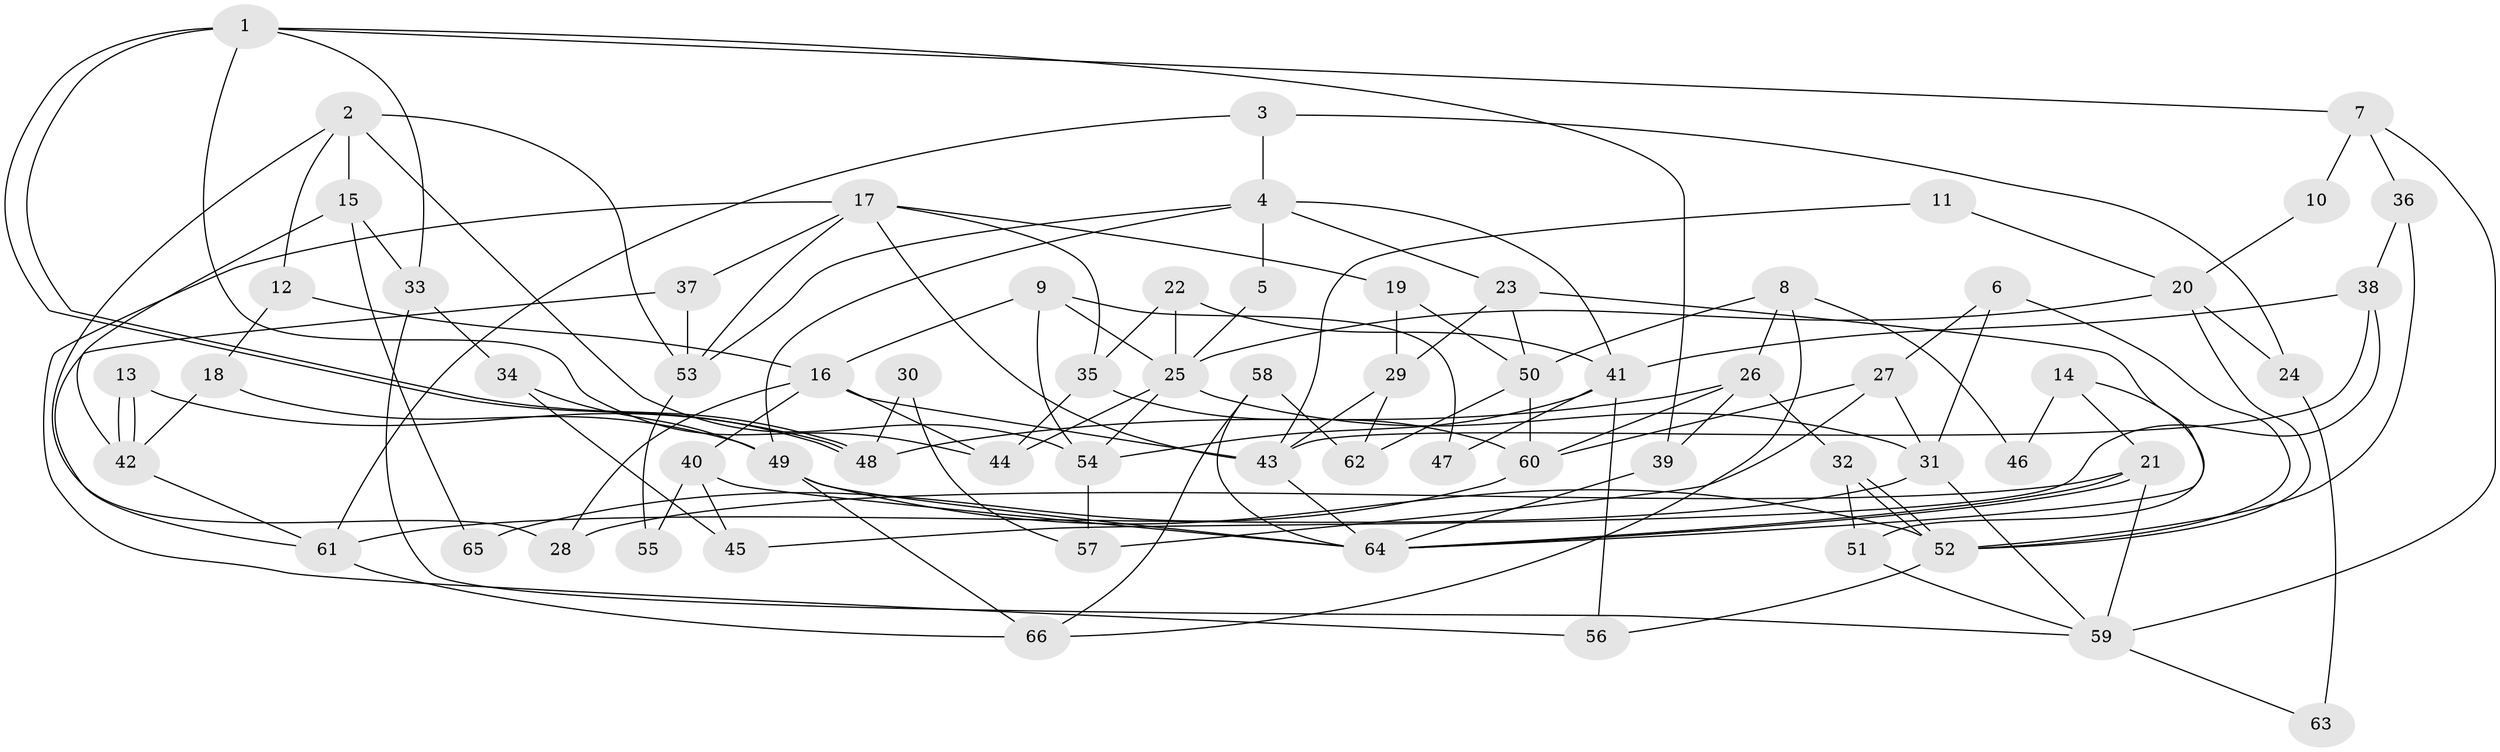 // Generated by graph-tools (version 1.1) at 2025/15/03/09/25 04:15:07]
// undirected, 66 vertices, 132 edges
graph export_dot {
graph [start="1"]
  node [color=gray90,style=filled];
  1;
  2;
  3;
  4;
  5;
  6;
  7;
  8;
  9;
  10;
  11;
  12;
  13;
  14;
  15;
  16;
  17;
  18;
  19;
  20;
  21;
  22;
  23;
  24;
  25;
  26;
  27;
  28;
  29;
  30;
  31;
  32;
  33;
  34;
  35;
  36;
  37;
  38;
  39;
  40;
  41;
  42;
  43;
  44;
  45;
  46;
  47;
  48;
  49;
  50;
  51;
  52;
  53;
  54;
  55;
  56;
  57;
  58;
  59;
  60;
  61;
  62;
  63;
  64;
  65;
  66;
  1 -- 44;
  1 -- 48;
  1 -- 48;
  1 -- 7;
  1 -- 33;
  1 -- 39;
  2 -- 54;
  2 -- 12;
  2 -- 15;
  2 -- 28;
  2 -- 53;
  3 -- 61;
  3 -- 4;
  3 -- 24;
  4 -- 53;
  4 -- 23;
  4 -- 5;
  4 -- 41;
  4 -- 49;
  5 -- 25;
  6 -- 31;
  6 -- 52;
  6 -- 27;
  7 -- 59;
  7 -- 10;
  7 -- 36;
  8 -- 26;
  8 -- 50;
  8 -- 46;
  8 -- 66;
  9 -- 25;
  9 -- 16;
  9 -- 47;
  9 -- 54;
  10 -- 20;
  11 -- 20;
  11 -- 43;
  12 -- 18;
  12 -- 16;
  13 -- 48;
  13 -- 42;
  13 -- 42;
  14 -- 21;
  14 -- 51;
  14 -- 46;
  15 -- 42;
  15 -- 33;
  15 -- 65;
  16 -- 40;
  16 -- 44;
  16 -- 28;
  16 -- 43;
  17 -- 56;
  17 -- 43;
  17 -- 19;
  17 -- 35;
  17 -- 37;
  17 -- 53;
  18 -- 49;
  18 -- 42;
  19 -- 29;
  19 -- 50;
  20 -- 25;
  20 -- 52;
  20 -- 24;
  21 -- 64;
  21 -- 64;
  21 -- 28;
  21 -- 59;
  22 -- 35;
  22 -- 41;
  22 -- 25;
  23 -- 64;
  23 -- 50;
  23 -- 29;
  24 -- 63;
  25 -- 31;
  25 -- 44;
  25 -- 54;
  26 -- 60;
  26 -- 39;
  26 -- 32;
  26 -- 48;
  27 -- 31;
  27 -- 57;
  27 -- 60;
  29 -- 43;
  29 -- 62;
  30 -- 57;
  30 -- 48;
  31 -- 59;
  31 -- 61;
  32 -- 52;
  32 -- 52;
  32 -- 51;
  33 -- 34;
  33 -- 59;
  34 -- 49;
  34 -- 45;
  35 -- 60;
  35 -- 44;
  36 -- 38;
  36 -- 52;
  37 -- 53;
  37 -- 61;
  38 -- 41;
  38 -- 43;
  38 -- 45;
  39 -- 64;
  40 -- 45;
  40 -- 64;
  40 -- 55;
  41 -- 54;
  41 -- 47;
  41 -- 56;
  42 -- 61;
  43 -- 64;
  49 -- 52;
  49 -- 64;
  49 -- 66;
  50 -- 62;
  50 -- 60;
  51 -- 59;
  52 -- 56;
  53 -- 55;
  54 -- 57;
  58 -- 64;
  58 -- 66;
  58 -- 62;
  59 -- 63;
  60 -- 65;
  61 -- 66;
}
